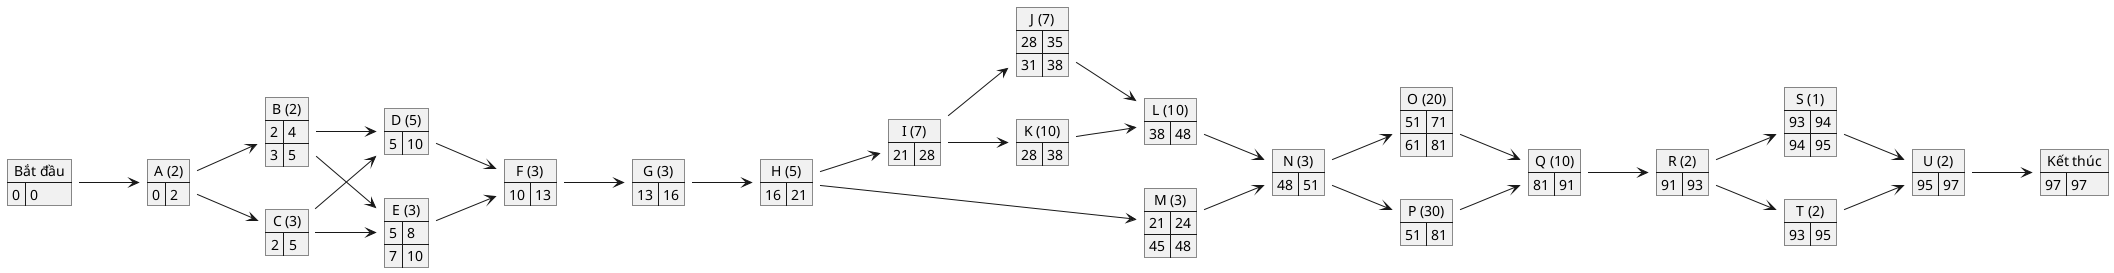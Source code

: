 @startuml AON
left to right direction

map "Bắt đầu" as BD {
    0 => 0
}
map "A (2)" as A {
    0 => 2
    0 => 2
}
map "B (2)" as B {
    2 => 4
    3 => 5
}
map "C (3)" as C {
    2 => 5
    2 => 5
}
map "D (5)" as D {
    5 => 10
    5 => 10
}
map "E (3)" as E {
    5 => 8
    7 => 10
}
map "F (3)" as F {
    10 => 13
    10 => 13
}
map "G (3)" as G {
    13 => 16
    13 => 16
}
map "H (5)" as H {
    16 => 21
    16 => 21
}
map "I (7)" as I {
    21 => 28
    21 => 28
}
map "J (7)" as J {
    28 => 35
    31 => 38
}
map "K (10)" as K {
    28 => 38
    28 => 38
}
map "L (10)" as L {
    38 => 48
    38 => 48
}
map "M (3)" as M {
    21 => 24
    45 => 48
}
map "N (3)" as N {
    48 => 51
    48 => 51
}
map "O (20)" as O {
    51 => 71
    61 => 81
}
map "P (30)" as P {
    51 => 81
    51 => 81
}
map "Q (10)" as Q {
    81 => 91
    81 => 91
}
map "R (2)" as R {
    91 => 93
    91 => 93
}
map "S (1)" as S {
    93 => 94
    94 => 95
}
map "T (2)" as T {
    93 => 95
    93 => 95
}
map "U (2)" as U {
    95 => 97
    95 => 97
}
map "Kết thúc" as KT {
    97 => 97
}

BD --> A
A --> B
A --> C
B --> D
C --> D
B --> E
C --> E
D --> F
E --> F
F --> G
G --> H
H --> I
I --> J
I --> K
J --> L
K --> L
H --> M
L --> N
M --> N
N --> O
N --> P
O --> Q
P --> Q
Q --> R
R --> S
R --> T
T --> U
S --> U
U --> KT

@enduml
